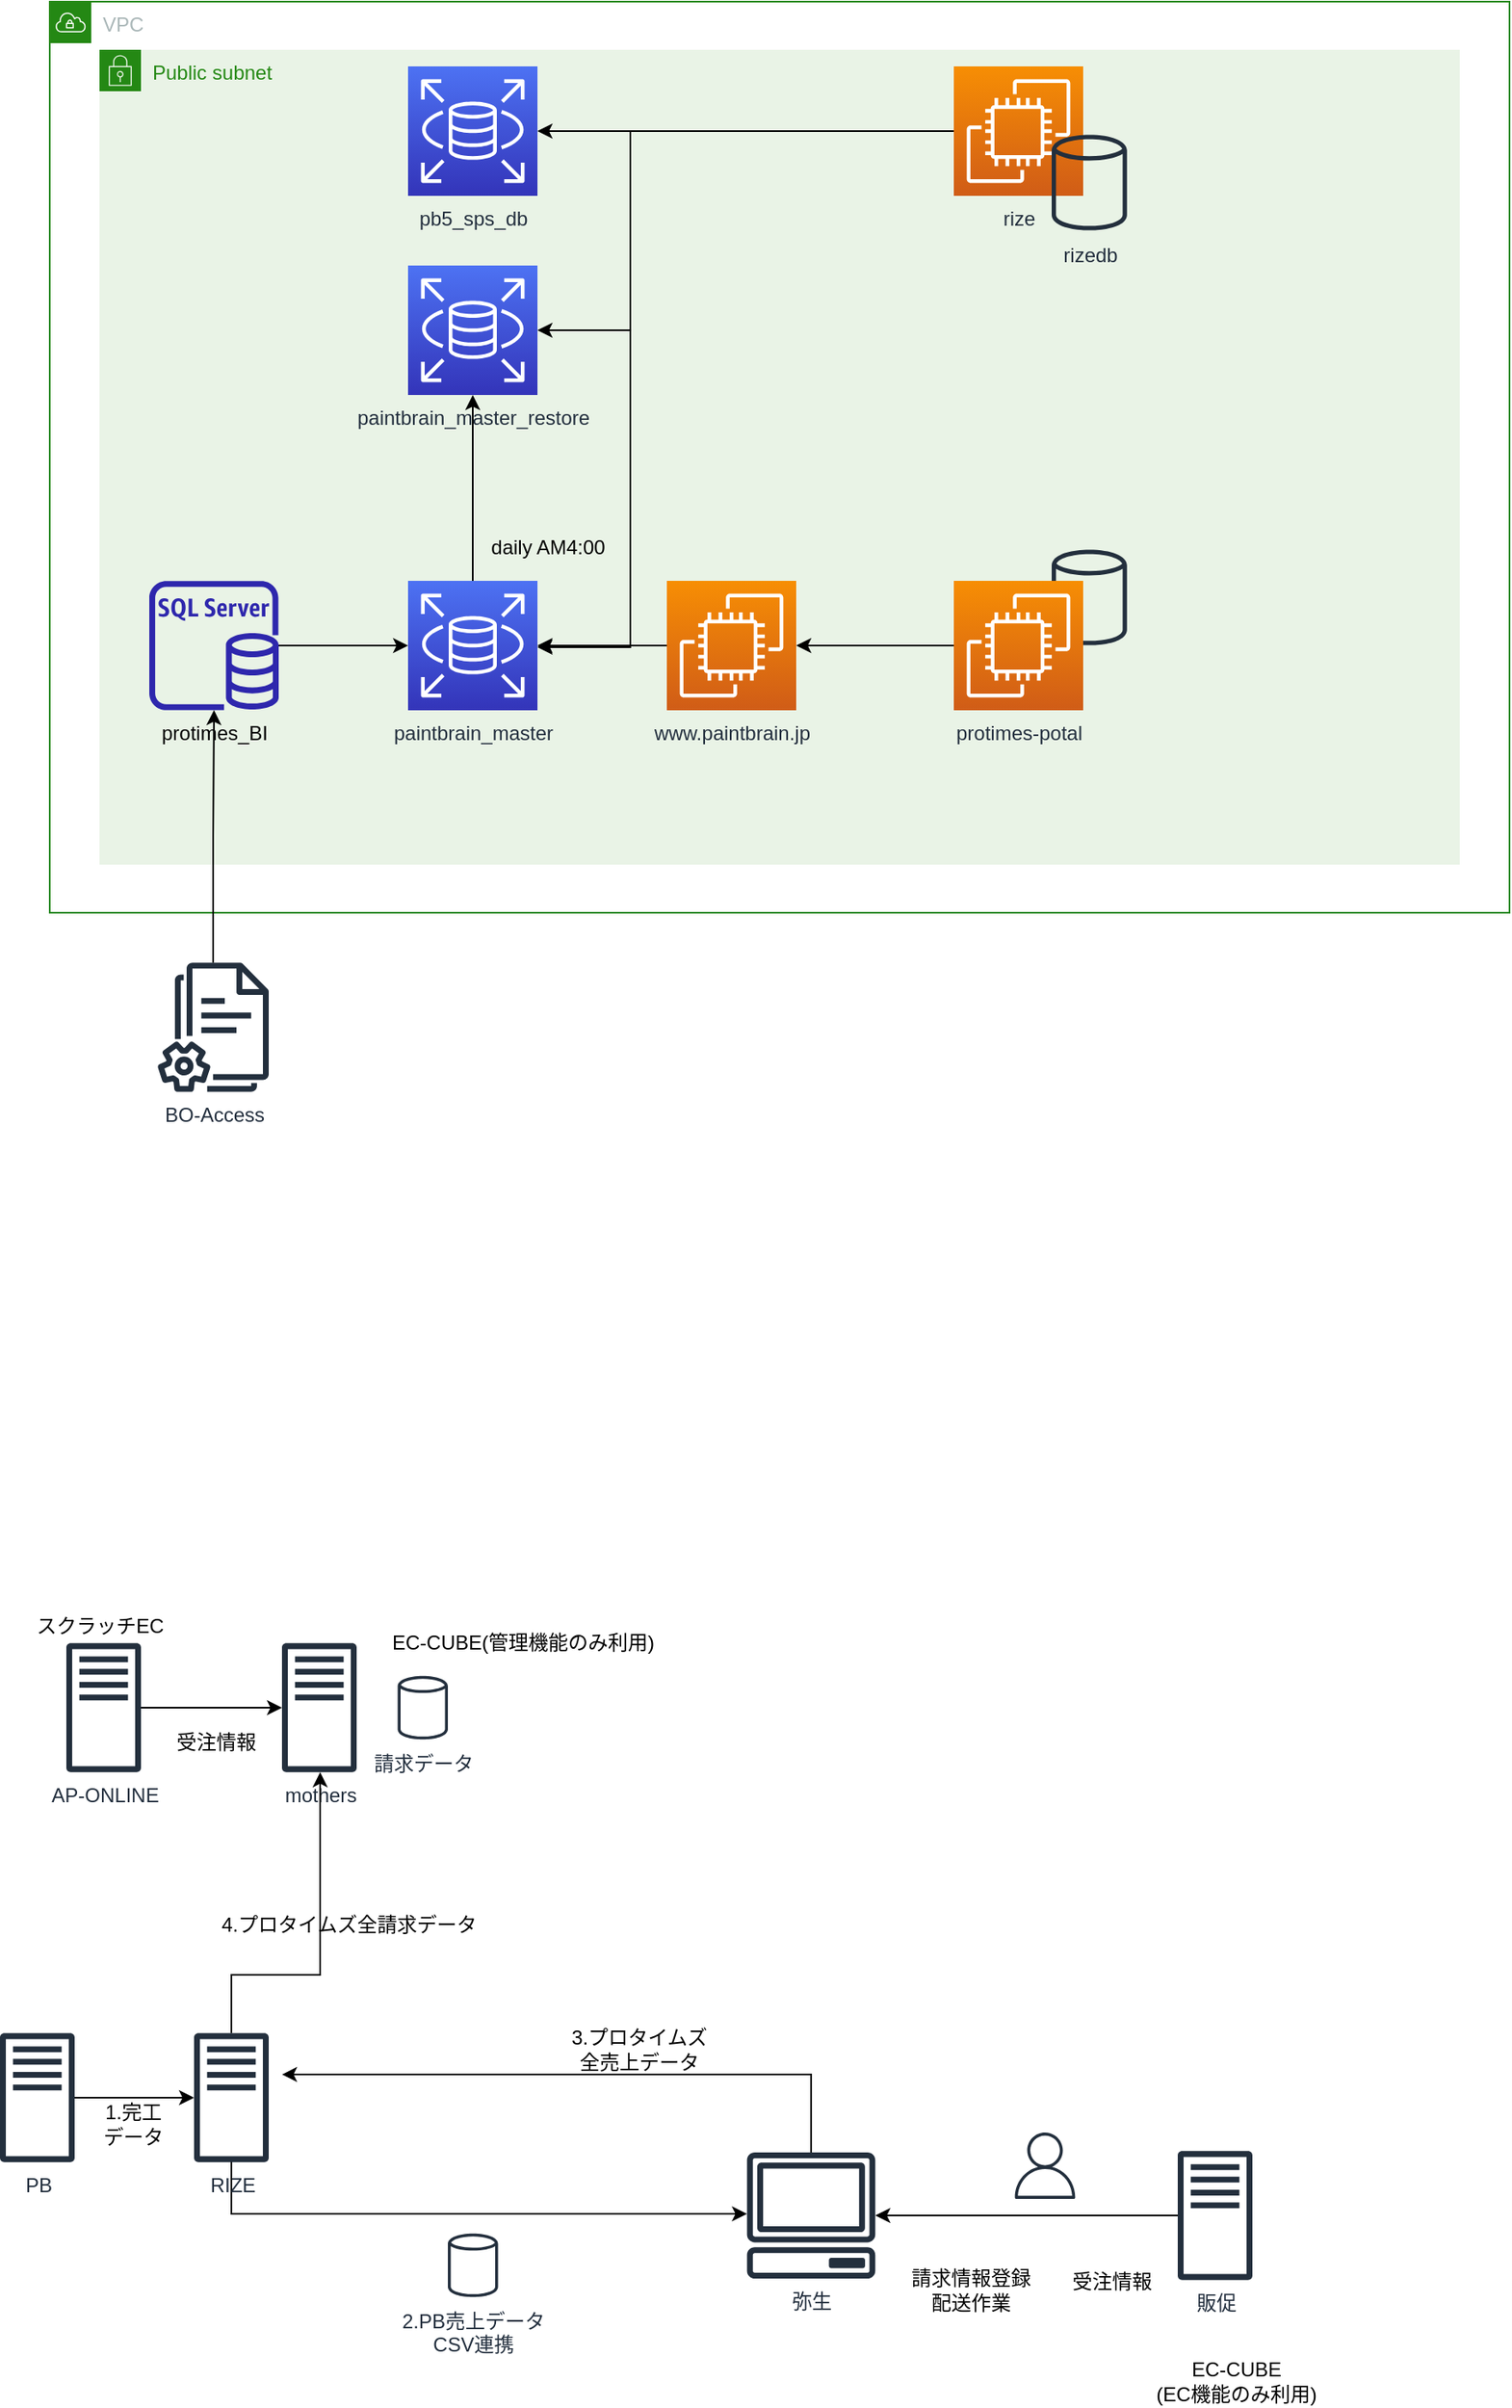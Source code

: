 <mxfile version="19.0.0" type="github">
  <diagram id="X_uQk7BK54YbEMtX285s" name="Page-1">
    <mxGraphModel dx="968" dy="710" grid="1" gridSize="10" guides="1" tooltips="1" connect="1" arrows="1" fold="1" page="1" pageScale="1" pageWidth="1169" pageHeight="1654" math="0" shadow="0">
      <root>
        <mxCell id="0" />
        <mxCell id="1" parent="0" />
        <mxCell id="W94mFD7Sm96_-OhgsIUf-4" value="VPC" style="points=[[0,0],[0.25,0],[0.5,0],[0.75,0],[1,0],[1,0.25],[1,0.5],[1,0.75],[1,1],[0.75,1],[0.5,1],[0.25,1],[0,1],[0,0.75],[0,0.5],[0,0.25]];outlineConnect=0;gradientColor=none;html=1;whiteSpace=wrap;fontSize=12;fontStyle=0;container=1;pointerEvents=0;collapsible=0;recursiveResize=0;shape=mxgraph.aws4.group;grIcon=mxgraph.aws4.group_vpc;strokeColor=#248814;fillColor=none;verticalAlign=top;align=left;spacingLeft=30;fontColor=#AAB7B8;dashed=0;" vertex="1" parent="1">
          <mxGeometry x="40" y="41" width="880" height="549" as="geometry" />
        </mxCell>
        <mxCell id="W94mFD7Sm96_-OhgsIUf-5" value="Public subnet" style="points=[[0,0],[0.25,0],[0.5,0],[0.75,0],[1,0],[1,0.25],[1,0.5],[1,0.75],[1,1],[0.75,1],[0.5,1],[0.25,1],[0,1],[0,0.75],[0,0.5],[0,0.25]];outlineConnect=0;gradientColor=none;html=1;whiteSpace=wrap;fontSize=12;fontStyle=0;container=1;pointerEvents=0;collapsible=0;recursiveResize=0;shape=mxgraph.aws4.group;grIcon=mxgraph.aws4.group_security_group;grStroke=0;strokeColor=#248814;fillColor=#E9F3E6;verticalAlign=top;align=left;spacingLeft=30;fontColor=#248814;dashed=0;" vertex="1" parent="W94mFD7Sm96_-OhgsIUf-4">
          <mxGeometry x="30" y="29" width="820" height="491" as="geometry" />
        </mxCell>
        <mxCell id="W94mFD7Sm96_-OhgsIUf-18" style="edgeStyle=orthogonalEdgeStyle;rounded=0;orthogonalLoop=1;jettySize=auto;html=1;exitX=0.5;exitY=0;exitDx=0;exitDy=0;exitPerimeter=0;" edge="1" parent="W94mFD7Sm96_-OhgsIUf-5" source="W94mFD7Sm96_-OhgsIUf-6" target="W94mFD7Sm96_-OhgsIUf-15">
          <mxGeometry relative="1" as="geometry" />
        </mxCell>
        <mxCell id="W94mFD7Sm96_-OhgsIUf-6" value="paintbrain_master" style="sketch=0;points=[[0,0,0],[0.25,0,0],[0.5,0,0],[0.75,0,0],[1,0,0],[0,1,0],[0.25,1,0],[0.5,1,0],[0.75,1,0],[1,1,0],[0,0.25,0],[0,0.5,0],[0,0.75,0],[1,0.25,0],[1,0.5,0],[1,0.75,0]];outlineConnect=0;fontColor=#232F3E;gradientColor=#4D72F3;gradientDirection=north;fillColor=#3334B9;strokeColor=#ffffff;dashed=0;verticalLabelPosition=bottom;verticalAlign=top;align=center;html=1;fontSize=12;fontStyle=0;aspect=fixed;shape=mxgraph.aws4.resourceIcon;resIcon=mxgraph.aws4.rds;" vertex="1" parent="W94mFD7Sm96_-OhgsIUf-5">
          <mxGeometry x="186" y="320" width="78" height="78" as="geometry" />
        </mxCell>
        <mxCell id="W94mFD7Sm96_-OhgsIUf-23" style="edgeStyle=orthogonalEdgeStyle;rounded=0;orthogonalLoop=1;jettySize=auto;html=1;exitX=0;exitY=0.5;exitDx=0;exitDy=0;exitPerimeter=0;" edge="1" parent="W94mFD7Sm96_-OhgsIUf-5" source="W94mFD7Sm96_-OhgsIUf-7" target="W94mFD7Sm96_-OhgsIUf-6">
          <mxGeometry relative="1" as="geometry" />
        </mxCell>
        <mxCell id="W94mFD7Sm96_-OhgsIUf-7" value="www.paintbrain.jp" style="sketch=0;points=[[0,0,0],[0.25,0,0],[0.5,0,0],[0.75,0,0],[1,0,0],[0,1,0],[0.25,1,0],[0.5,1,0],[0.75,1,0],[1,1,0],[0,0.25,0],[0,0.5,0],[0,0.75,0],[1,0.25,0],[1,0.5,0],[1,0.75,0]];outlineConnect=0;fontColor=#232F3E;gradientColor=#F78E04;gradientDirection=north;fillColor=#D05C17;strokeColor=#ffffff;dashed=0;verticalLabelPosition=bottom;verticalAlign=top;align=center;html=1;fontSize=12;fontStyle=0;aspect=fixed;shape=mxgraph.aws4.resourceIcon;resIcon=mxgraph.aws4.ec2;" vertex="1" parent="W94mFD7Sm96_-OhgsIUf-5">
          <mxGeometry x="342" y="320" width="78" height="78" as="geometry" />
        </mxCell>
        <mxCell id="W94mFD7Sm96_-OhgsIUf-26" style="edgeStyle=orthogonalEdgeStyle;rounded=0;orthogonalLoop=1;jettySize=auto;html=1;exitX=0;exitY=0.5;exitDx=0;exitDy=0;exitPerimeter=0;entryX=1;entryY=0.5;entryDx=0;entryDy=0;entryPerimeter=0;" edge="1" parent="W94mFD7Sm96_-OhgsIUf-5" source="W94mFD7Sm96_-OhgsIUf-12" target="W94mFD7Sm96_-OhgsIUf-14">
          <mxGeometry relative="1" as="geometry" />
        </mxCell>
        <mxCell id="W94mFD7Sm96_-OhgsIUf-27" style="edgeStyle=orthogonalEdgeStyle;rounded=0;orthogonalLoop=1;jettySize=auto;html=1;exitX=0;exitY=0.5;exitDx=0;exitDy=0;exitPerimeter=0;entryX=1;entryY=0.5;entryDx=0;entryDy=0;entryPerimeter=0;" edge="1" parent="W94mFD7Sm96_-OhgsIUf-5" source="W94mFD7Sm96_-OhgsIUf-12" target="W94mFD7Sm96_-OhgsIUf-15">
          <mxGeometry relative="1" as="geometry">
            <Array as="points">
              <mxPoint x="320" y="49" />
              <mxPoint x="320" y="169" />
            </Array>
          </mxGeometry>
        </mxCell>
        <mxCell id="W94mFD7Sm96_-OhgsIUf-12" value="rize" style="sketch=0;points=[[0,0,0],[0.25,0,0],[0.5,0,0],[0.75,0,0],[1,0,0],[0,1,0],[0.25,1,0],[0.5,1,0],[0.75,1,0],[1,1,0],[0,0.25,0],[0,0.5,0],[0,0.75,0],[1,0.25,0],[1,0.5,0],[1,0.75,0]];outlineConnect=0;fontColor=#232F3E;gradientColor=#F78E04;gradientDirection=north;fillColor=#D05C17;strokeColor=#ffffff;dashed=0;verticalLabelPosition=bottom;verticalAlign=top;align=center;html=1;fontSize=12;fontStyle=0;aspect=fixed;shape=mxgraph.aws4.resourceIcon;resIcon=mxgraph.aws4.ec2;" vertex="1" parent="W94mFD7Sm96_-OhgsIUf-5">
          <mxGeometry x="515" y="10" width="78" height="78" as="geometry" />
        </mxCell>
        <mxCell id="W94mFD7Sm96_-OhgsIUf-13" value="rizedb" style="sketch=0;outlineConnect=0;fontColor=#232F3E;gradientColor=none;fillColor=#232F3D;strokeColor=none;dashed=0;verticalLabelPosition=bottom;verticalAlign=top;align=center;html=1;fontSize=12;fontStyle=0;aspect=fixed;pointerEvents=1;shape=mxgraph.aws4.generic_database;" vertex="1" parent="W94mFD7Sm96_-OhgsIUf-5">
          <mxGeometry x="574" y="50" width="45.39" height="60" as="geometry" />
        </mxCell>
        <mxCell id="W94mFD7Sm96_-OhgsIUf-14" value="pb5_sps_db" style="sketch=0;points=[[0,0,0],[0.25,0,0],[0.5,0,0],[0.75,0,0],[1,0,0],[0,1,0],[0.25,1,0],[0.5,1,0],[0.75,1,0],[1,1,0],[0,0.25,0],[0,0.5,0],[0,0.75,0],[1,0.25,0],[1,0.5,0],[1,0.75,0]];outlineConnect=0;fontColor=#232F3E;gradientColor=#4D72F3;gradientDirection=north;fillColor=#3334B9;strokeColor=#ffffff;dashed=0;verticalLabelPosition=bottom;verticalAlign=top;align=center;html=1;fontSize=12;fontStyle=0;aspect=fixed;shape=mxgraph.aws4.resourceIcon;resIcon=mxgraph.aws4.rds;" vertex="1" parent="W94mFD7Sm96_-OhgsIUf-5">
          <mxGeometry x="186" y="10" width="78" height="78" as="geometry" />
        </mxCell>
        <mxCell id="W94mFD7Sm96_-OhgsIUf-15" value="paintbrain_master_restore" style="sketch=0;points=[[0,0,0],[0.25,0,0],[0.5,0,0],[0.75,0,0],[1,0,0],[0,1,0],[0.25,1,0],[0.5,1,0],[0.75,1,0],[1,1,0],[0,0.25,0],[0,0.5,0],[0,0.75,0],[1,0.25,0],[1,0.5,0],[1,0.75,0]];outlineConnect=0;fontColor=#232F3E;gradientColor=#4D72F3;gradientDirection=north;fillColor=#3334B9;strokeColor=#ffffff;dashed=0;verticalLabelPosition=bottom;verticalAlign=top;align=center;html=1;fontSize=12;fontStyle=0;aspect=fixed;shape=mxgraph.aws4.resourceIcon;resIcon=mxgraph.aws4.rds;" vertex="1" parent="W94mFD7Sm96_-OhgsIUf-5">
          <mxGeometry x="186" y="130" width="78" height="78" as="geometry" />
        </mxCell>
        <mxCell id="W94mFD7Sm96_-OhgsIUf-11" value="" style="sketch=0;outlineConnect=0;fontColor=#232F3E;gradientColor=none;fillColor=#232F3D;strokeColor=none;dashed=0;verticalLabelPosition=bottom;verticalAlign=top;align=center;html=1;fontSize=12;fontStyle=0;aspect=fixed;pointerEvents=1;shape=mxgraph.aws4.generic_database;" vertex="1" parent="W94mFD7Sm96_-OhgsIUf-5">
          <mxGeometry x="574.01" y="300" width="45.38" height="60" as="geometry" />
        </mxCell>
        <mxCell id="W94mFD7Sm96_-OhgsIUf-22" style="edgeStyle=orthogonalEdgeStyle;rounded=0;orthogonalLoop=1;jettySize=auto;html=1;exitX=0;exitY=0.5;exitDx=0;exitDy=0;exitPerimeter=0;entryX=1;entryY=0.5;entryDx=0;entryDy=0;entryPerimeter=0;" edge="1" parent="W94mFD7Sm96_-OhgsIUf-5" source="W94mFD7Sm96_-OhgsIUf-10" target="W94mFD7Sm96_-OhgsIUf-7">
          <mxGeometry relative="1" as="geometry" />
        </mxCell>
        <mxCell id="W94mFD7Sm96_-OhgsIUf-10" value="protimes-potal" style="sketch=0;points=[[0,0,0],[0.25,0,0],[0.5,0,0],[0.75,0,0],[1,0,0],[0,1,0],[0.25,1,0],[0.5,1,0],[0.75,1,0],[1,1,0],[0,0.25,0],[0,0.5,0],[0,0.75,0],[1,0.25,0],[1,0.5,0],[1,0.75,0]];outlineConnect=0;fontColor=#232F3E;gradientColor=#F78E04;gradientDirection=north;fillColor=#D05C17;strokeColor=#ffffff;dashed=0;verticalLabelPosition=bottom;verticalAlign=top;align=center;html=1;fontSize=12;fontStyle=0;aspect=fixed;shape=mxgraph.aws4.resourceIcon;resIcon=mxgraph.aws4.ec2;" vertex="1" parent="W94mFD7Sm96_-OhgsIUf-5">
          <mxGeometry x="515" y="320" width="78" height="78" as="geometry" />
        </mxCell>
        <mxCell id="W94mFD7Sm96_-OhgsIUf-19" value="daily AM4:00" style="text;html=1;align=center;verticalAlign=middle;resizable=0;points=[];autosize=1;strokeColor=none;fillColor=none;" vertex="1" parent="W94mFD7Sm96_-OhgsIUf-5">
          <mxGeometry x="230" y="290" width="80" height="20" as="geometry" />
        </mxCell>
        <mxCell id="W94mFD7Sm96_-OhgsIUf-1" value="&lt;span style=&quot;color: rgb(0, 0, 0);&quot;&gt;protimes_BI&lt;/span&gt;" style="sketch=0;outlineConnect=0;fontColor=#232F3E;gradientColor=none;fillColor=#2E27AD;strokeColor=none;dashed=0;verticalLabelPosition=bottom;verticalAlign=top;align=center;html=1;fontSize=12;fontStyle=0;aspect=fixed;pointerEvents=1;shape=mxgraph.aws4.rds_sql_server_instance;" vertex="1" parent="W94mFD7Sm96_-OhgsIUf-5">
          <mxGeometry x="30" y="320" width="78" height="78" as="geometry" />
        </mxCell>
        <mxCell id="W94mFD7Sm96_-OhgsIUf-21" style="edgeStyle=orthogonalEdgeStyle;rounded=0;orthogonalLoop=1;jettySize=auto;html=1;entryX=0;entryY=0.5;entryDx=0;entryDy=0;entryPerimeter=0;" edge="1" parent="W94mFD7Sm96_-OhgsIUf-5" source="W94mFD7Sm96_-OhgsIUf-1" target="W94mFD7Sm96_-OhgsIUf-6">
          <mxGeometry relative="1" as="geometry">
            <mxPoint x="78.5" y="560.12" as="sourcePoint" />
            <mxPoint x="79" y="407.902" as="targetPoint" />
            <Array as="points" />
          </mxGeometry>
        </mxCell>
        <mxCell id="W94mFD7Sm96_-OhgsIUf-24" style="edgeStyle=orthogonalEdgeStyle;rounded=0;orthogonalLoop=1;jettySize=auto;html=1;exitX=0;exitY=0.5;exitDx=0;exitDy=0;exitPerimeter=0;" edge="1" parent="W94mFD7Sm96_-OhgsIUf-5" source="W94mFD7Sm96_-OhgsIUf-12" target="W94mFD7Sm96_-OhgsIUf-6">
          <mxGeometry relative="1" as="geometry">
            <mxPoint x="260" y="360" as="targetPoint" />
            <Array as="points">
              <mxPoint x="320" y="49" />
              <mxPoint x="320" y="360" />
            </Array>
          </mxGeometry>
        </mxCell>
        <mxCell id="W94mFD7Sm96_-OhgsIUf-3" value="BO-Access" style="sketch=0;outlineConnect=0;fontColor=#232F3E;gradientColor=none;fillColor=#232F3D;strokeColor=none;dashed=0;verticalLabelPosition=bottom;verticalAlign=top;align=center;html=1;fontSize=12;fontStyle=0;aspect=fixed;pointerEvents=1;shape=mxgraph.aws4.documents2;" vertex="1" parent="1">
          <mxGeometry x="105" y="620" width="67" height="78" as="geometry" />
        </mxCell>
        <mxCell id="W94mFD7Sm96_-OhgsIUf-20" style="edgeStyle=orthogonalEdgeStyle;rounded=0;orthogonalLoop=1;jettySize=auto;html=1;" edge="1" parent="1" source="W94mFD7Sm96_-OhgsIUf-3" target="W94mFD7Sm96_-OhgsIUf-1">
          <mxGeometry relative="1" as="geometry">
            <mxPoint x="305" y="400" as="sourcePoint" />
            <mxPoint x="305" y="288" as="targetPoint" />
          </mxGeometry>
        </mxCell>
        <mxCell id="W94mFD7Sm96_-OhgsIUf-28" value="mothers" style="sketch=0;outlineConnect=0;fontColor=#232F3E;gradientColor=none;fillColor=#232F3D;strokeColor=none;dashed=0;verticalLabelPosition=bottom;verticalAlign=top;align=center;html=1;fontSize=12;fontStyle=0;aspect=fixed;pointerEvents=1;shape=mxgraph.aws4.traditional_server;" vertex="1" parent="1">
          <mxGeometry x="180" y="1030" width="45" height="78" as="geometry" />
        </mxCell>
        <mxCell id="W94mFD7Sm96_-OhgsIUf-29" value="請求データ" style="sketch=0;outlineConnect=0;fontColor=#232F3E;gradientColor=none;fillColor=#232F3D;strokeColor=none;dashed=0;verticalLabelPosition=bottom;verticalAlign=top;align=center;html=1;fontSize=12;fontStyle=0;aspect=fixed;pointerEvents=1;shape=mxgraph.aws4.generic_database;" vertex="1" parent="1">
          <mxGeometry x="249.74" y="1049" width="30.26" height="40" as="geometry" />
        </mxCell>
        <mxCell id="W94mFD7Sm96_-OhgsIUf-30" value="EC-CUBE(管理機能のみ利用)" style="text;html=1;align=center;verticalAlign=middle;resizable=0;points=[];autosize=1;strokeColor=none;fillColor=none;" vertex="1" parent="1">
          <mxGeometry x="240" y="1020" width="170" height="20" as="geometry" />
        </mxCell>
        <mxCell id="W94mFD7Sm96_-OhgsIUf-36" style="edgeStyle=orthogonalEdgeStyle;rounded=0;orthogonalLoop=1;jettySize=auto;html=1;" edge="1" parent="1">
          <mxGeometry relative="1" as="geometry">
            <mxPoint x="149.5" y="1341.837" as="sourcePoint" />
            <mxPoint x="460.335" y="1374" as="targetPoint" />
            <Array as="points">
              <mxPoint x="150" y="1374" />
            </Array>
          </mxGeometry>
        </mxCell>
        <mxCell id="W94mFD7Sm96_-OhgsIUf-57" style="edgeStyle=orthogonalEdgeStyle;rounded=0;orthogonalLoop=1;jettySize=auto;html=1;" edge="1" parent="1" source="W94mFD7Sm96_-OhgsIUf-31" target="W94mFD7Sm96_-OhgsIUf-28">
          <mxGeometry relative="1" as="geometry">
            <Array as="points">
              <mxPoint x="150" y="1230" />
              <mxPoint x="203" y="1230" />
            </Array>
          </mxGeometry>
        </mxCell>
        <mxCell id="W94mFD7Sm96_-OhgsIUf-31" value="RIZE" style="sketch=0;outlineConnect=0;fontColor=#232F3E;gradientColor=none;fillColor=#232F3D;strokeColor=none;dashed=0;verticalLabelPosition=bottom;verticalAlign=top;align=center;html=1;fontSize=12;fontStyle=0;aspect=fixed;pointerEvents=1;shape=mxgraph.aws4.traditional_server;" vertex="1" parent="1">
          <mxGeometry x="127" y="1265" width="45" height="78" as="geometry" />
        </mxCell>
        <mxCell id="W94mFD7Sm96_-OhgsIUf-56" style="edgeStyle=orthogonalEdgeStyle;rounded=0;orthogonalLoop=1;jettySize=auto;html=1;entryX=1.178;entryY=0.32;entryDx=0;entryDy=0;entryPerimeter=0;" edge="1" parent="1" source="W94mFD7Sm96_-OhgsIUf-34" target="W94mFD7Sm96_-OhgsIUf-31">
          <mxGeometry relative="1" as="geometry">
            <Array as="points">
              <mxPoint x="499" y="1290" />
            </Array>
          </mxGeometry>
        </mxCell>
        <mxCell id="W94mFD7Sm96_-OhgsIUf-34" value="弥生" style="sketch=0;outlineConnect=0;fontColor=#232F3E;gradientColor=none;fillColor=#232F3D;strokeColor=none;dashed=0;verticalLabelPosition=bottom;verticalAlign=top;align=center;html=1;fontSize=12;fontStyle=0;aspect=fixed;pointerEvents=1;shape=mxgraph.aws4.client;" vertex="1" parent="1">
          <mxGeometry x="460" y="1337" width="78" height="76" as="geometry" />
        </mxCell>
        <mxCell id="W94mFD7Sm96_-OhgsIUf-35" value="2.PB売上データ&lt;br&gt;CSV連携" style="sketch=0;outlineConnect=0;fontColor=#232F3E;gradientColor=none;fillColor=#232F3D;strokeColor=none;dashed=0;verticalLabelPosition=bottom;verticalAlign=top;align=center;html=1;fontSize=12;fontStyle=0;aspect=fixed;pointerEvents=1;shape=mxgraph.aws4.generic_database;" vertex="1" parent="1">
          <mxGeometry x="280" y="1385" width="30.26" height="40" as="geometry" />
        </mxCell>
        <mxCell id="W94mFD7Sm96_-OhgsIUf-38" style="edgeStyle=orthogonalEdgeStyle;rounded=0;orthogonalLoop=1;jettySize=auto;html=1;" edge="1" parent="1" source="W94mFD7Sm96_-OhgsIUf-37" target="W94mFD7Sm96_-OhgsIUf-28">
          <mxGeometry relative="1" as="geometry" />
        </mxCell>
        <mxCell id="W94mFD7Sm96_-OhgsIUf-37" value="AP-ONLINE" style="sketch=0;outlineConnect=0;fontColor=#232F3E;gradientColor=none;fillColor=#232F3D;strokeColor=none;dashed=0;verticalLabelPosition=bottom;verticalAlign=top;align=center;html=1;fontSize=12;fontStyle=0;aspect=fixed;pointerEvents=1;shape=mxgraph.aws4.traditional_server;" vertex="1" parent="1">
          <mxGeometry x="50" y="1030" width="45" height="78" as="geometry" />
        </mxCell>
        <mxCell id="W94mFD7Sm96_-OhgsIUf-39" value="受注情報" style="text;html=1;align=center;verticalAlign=middle;resizable=0;points=[];autosize=1;strokeColor=none;fillColor=none;" vertex="1" parent="1">
          <mxGeometry x="110" y="1080" width="60" height="20" as="geometry" />
        </mxCell>
        <mxCell id="W94mFD7Sm96_-OhgsIUf-40" value="EC-CUBE&lt;br&gt;(EC機能のみ利用)" style="text;html=1;align=center;verticalAlign=middle;resizable=0;points=[];autosize=1;strokeColor=none;fillColor=none;" vertex="1" parent="1">
          <mxGeometry x="700" y="1460" width="110" height="30" as="geometry" />
        </mxCell>
        <mxCell id="W94mFD7Sm96_-OhgsIUf-47" style="edgeStyle=orthogonalEdgeStyle;rounded=0;orthogonalLoop=1;jettySize=auto;html=1;startArrow=none;" edge="1" parent="1" source="W94mFD7Sm96_-OhgsIUf-41" target="W94mFD7Sm96_-OhgsIUf-34">
          <mxGeometry relative="1" as="geometry">
            <mxPoint x="636.7" y="1375" as="sourcePoint" />
            <mxPoint x="560" y="1365" as="targetPoint" />
          </mxGeometry>
        </mxCell>
        <mxCell id="W94mFD7Sm96_-OhgsIUf-41" value="販促" style="sketch=0;outlineConnect=0;fontColor=#232F3E;gradientColor=none;fillColor=#232F3D;strokeColor=none;dashed=0;verticalLabelPosition=bottom;verticalAlign=top;align=center;html=1;fontSize=12;fontStyle=0;aspect=fixed;pointerEvents=1;shape=mxgraph.aws4.traditional_server;" vertex="1" parent="1">
          <mxGeometry x="720" y="1336" width="45" height="78" as="geometry" />
        </mxCell>
        <mxCell id="W94mFD7Sm96_-OhgsIUf-44" value="スクラッチEC" style="text;html=1;align=center;verticalAlign=middle;resizable=0;points=[];autosize=1;strokeColor=none;fillColor=none;" vertex="1" parent="1">
          <mxGeometry x="25" y="1010" width="90" height="20" as="geometry" />
        </mxCell>
        <mxCell id="W94mFD7Sm96_-OhgsIUf-48" value="" style="sketch=0;outlineConnect=0;fontColor=#232F3E;gradientColor=none;fillColor=#232F3D;strokeColor=none;dashed=0;verticalLabelPosition=bottom;verticalAlign=top;align=center;html=1;fontSize=12;fontStyle=0;aspect=fixed;pointerEvents=1;shape=mxgraph.aws4.user;" vertex="1" parent="1">
          <mxGeometry x="620" y="1325" width="40" height="40" as="geometry" />
        </mxCell>
        <mxCell id="W94mFD7Sm96_-OhgsIUf-49" value="請求情報登録&lt;br&gt;配送作業" style="text;html=1;align=center;verticalAlign=middle;resizable=0;points=[];autosize=1;strokeColor=none;fillColor=none;" vertex="1" parent="1">
          <mxGeometry x="550" y="1405" width="90" height="30" as="geometry" />
        </mxCell>
        <mxCell id="W94mFD7Sm96_-OhgsIUf-51" value="受注情報" style="text;html=1;align=center;verticalAlign=middle;resizable=0;points=[];autosize=1;strokeColor=none;fillColor=none;" vertex="1" parent="1">
          <mxGeometry x="650" y="1405" width="60" height="20" as="geometry" />
        </mxCell>
        <mxCell id="W94mFD7Sm96_-OhgsIUf-52" value="3.プロタイムズ&lt;br&gt;全売上データ" style="text;html=1;align=center;verticalAlign=middle;resizable=0;points=[];autosize=1;strokeColor=none;fillColor=none;" vertex="1" parent="1">
          <mxGeometry x="345" y="1260" width="100" height="30" as="geometry" />
        </mxCell>
        <mxCell id="W94mFD7Sm96_-OhgsIUf-54" style="edgeStyle=orthogonalEdgeStyle;rounded=0;orthogonalLoop=1;jettySize=auto;html=1;" edge="1" parent="1" source="W94mFD7Sm96_-OhgsIUf-53" target="W94mFD7Sm96_-OhgsIUf-31">
          <mxGeometry relative="1" as="geometry" />
        </mxCell>
        <mxCell id="W94mFD7Sm96_-OhgsIUf-53" value="PB" style="sketch=0;outlineConnect=0;fontColor=#232F3E;gradientColor=none;fillColor=#232F3D;strokeColor=none;dashed=0;verticalLabelPosition=bottom;verticalAlign=top;align=center;html=1;fontSize=12;fontStyle=0;aspect=fixed;pointerEvents=1;shape=mxgraph.aws4.traditional_server;" vertex="1" parent="1">
          <mxGeometry x="10" y="1265" width="45" height="78" as="geometry" />
        </mxCell>
        <mxCell id="W94mFD7Sm96_-OhgsIUf-55" value="1.完工&lt;br&gt;データ" style="text;html=1;align=center;verticalAlign=middle;resizable=0;points=[];autosize=1;strokeColor=none;fillColor=none;" vertex="1" parent="1">
          <mxGeometry x="65" y="1305" width="50" height="30" as="geometry" />
        </mxCell>
        <mxCell id="W94mFD7Sm96_-OhgsIUf-58" value="4.プロタイムズ全請求データ" style="text;html=1;align=center;verticalAlign=middle;resizable=0;points=[];autosize=1;strokeColor=none;fillColor=none;" vertex="1" parent="1">
          <mxGeometry x="135" y="1190" width="170" height="20" as="geometry" />
        </mxCell>
      </root>
    </mxGraphModel>
  </diagram>
</mxfile>
